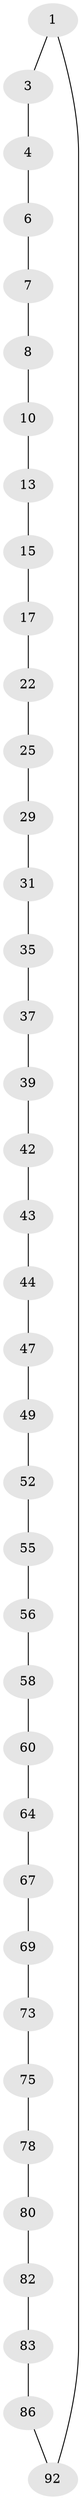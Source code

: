 // original degree distribution, {2: 1.0}
// Generated by graph-tools (version 1.1) at 2025/20/03/04/25 18:20:11]
// undirected, 38 vertices, 38 edges
graph export_dot {
graph [start="1"]
  node [color=gray90,style=filled];
  1 [super="+2"];
  3;
  4 [super="+5"];
  6;
  7;
  8 [super="+9"];
  10 [super="+11"];
  13 [super="+14"];
  15 [super="+16"];
  17 [super="+18"];
  22 [super="+23"];
  25 [super="+26"];
  29 [super="+30"];
  31 [super="+32"];
  35 [super="+36"];
  37 [super="+38"];
  39 [super="+40"];
  42;
  43;
  44 [super="+45"];
  47 [super="+48"];
  49 [super="+50"];
  52 [super="+53"];
  55;
  56 [super="+57"];
  58 [super="+59"];
  60 [super="+61"];
  64 [super="+65"];
  67 [super="+68"];
  69 [super="+70"];
  73 [super="+74"];
  75 [super="+76"];
  78 [super="+79"];
  80 [super="+81"];
  82;
  83 [super="+84"];
  86 [super="+87"];
  92 [super="+93"];
  1 -- 3;
  1 -- 92;
  3 -- 4;
  4 -- 6;
  6 -- 7;
  7 -- 8;
  8 -- 10;
  10 -- 13;
  13 -- 15;
  15 -- 17;
  17 -- 22;
  22 -- 25;
  25 -- 29;
  29 -- 31;
  31 -- 35;
  35 -- 37;
  37 -- 39;
  39 -- 42;
  42 -- 43;
  43 -- 44;
  44 -- 47;
  47 -- 49;
  49 -- 52;
  52 -- 55;
  55 -- 56;
  56 -- 58;
  58 -- 60;
  60 -- 64;
  64 -- 67;
  67 -- 69;
  69 -- 73;
  73 -- 75;
  75 -- 78;
  78 -- 80;
  80 -- 82;
  82 -- 83;
  83 -- 86;
  86 -- 92;
}
